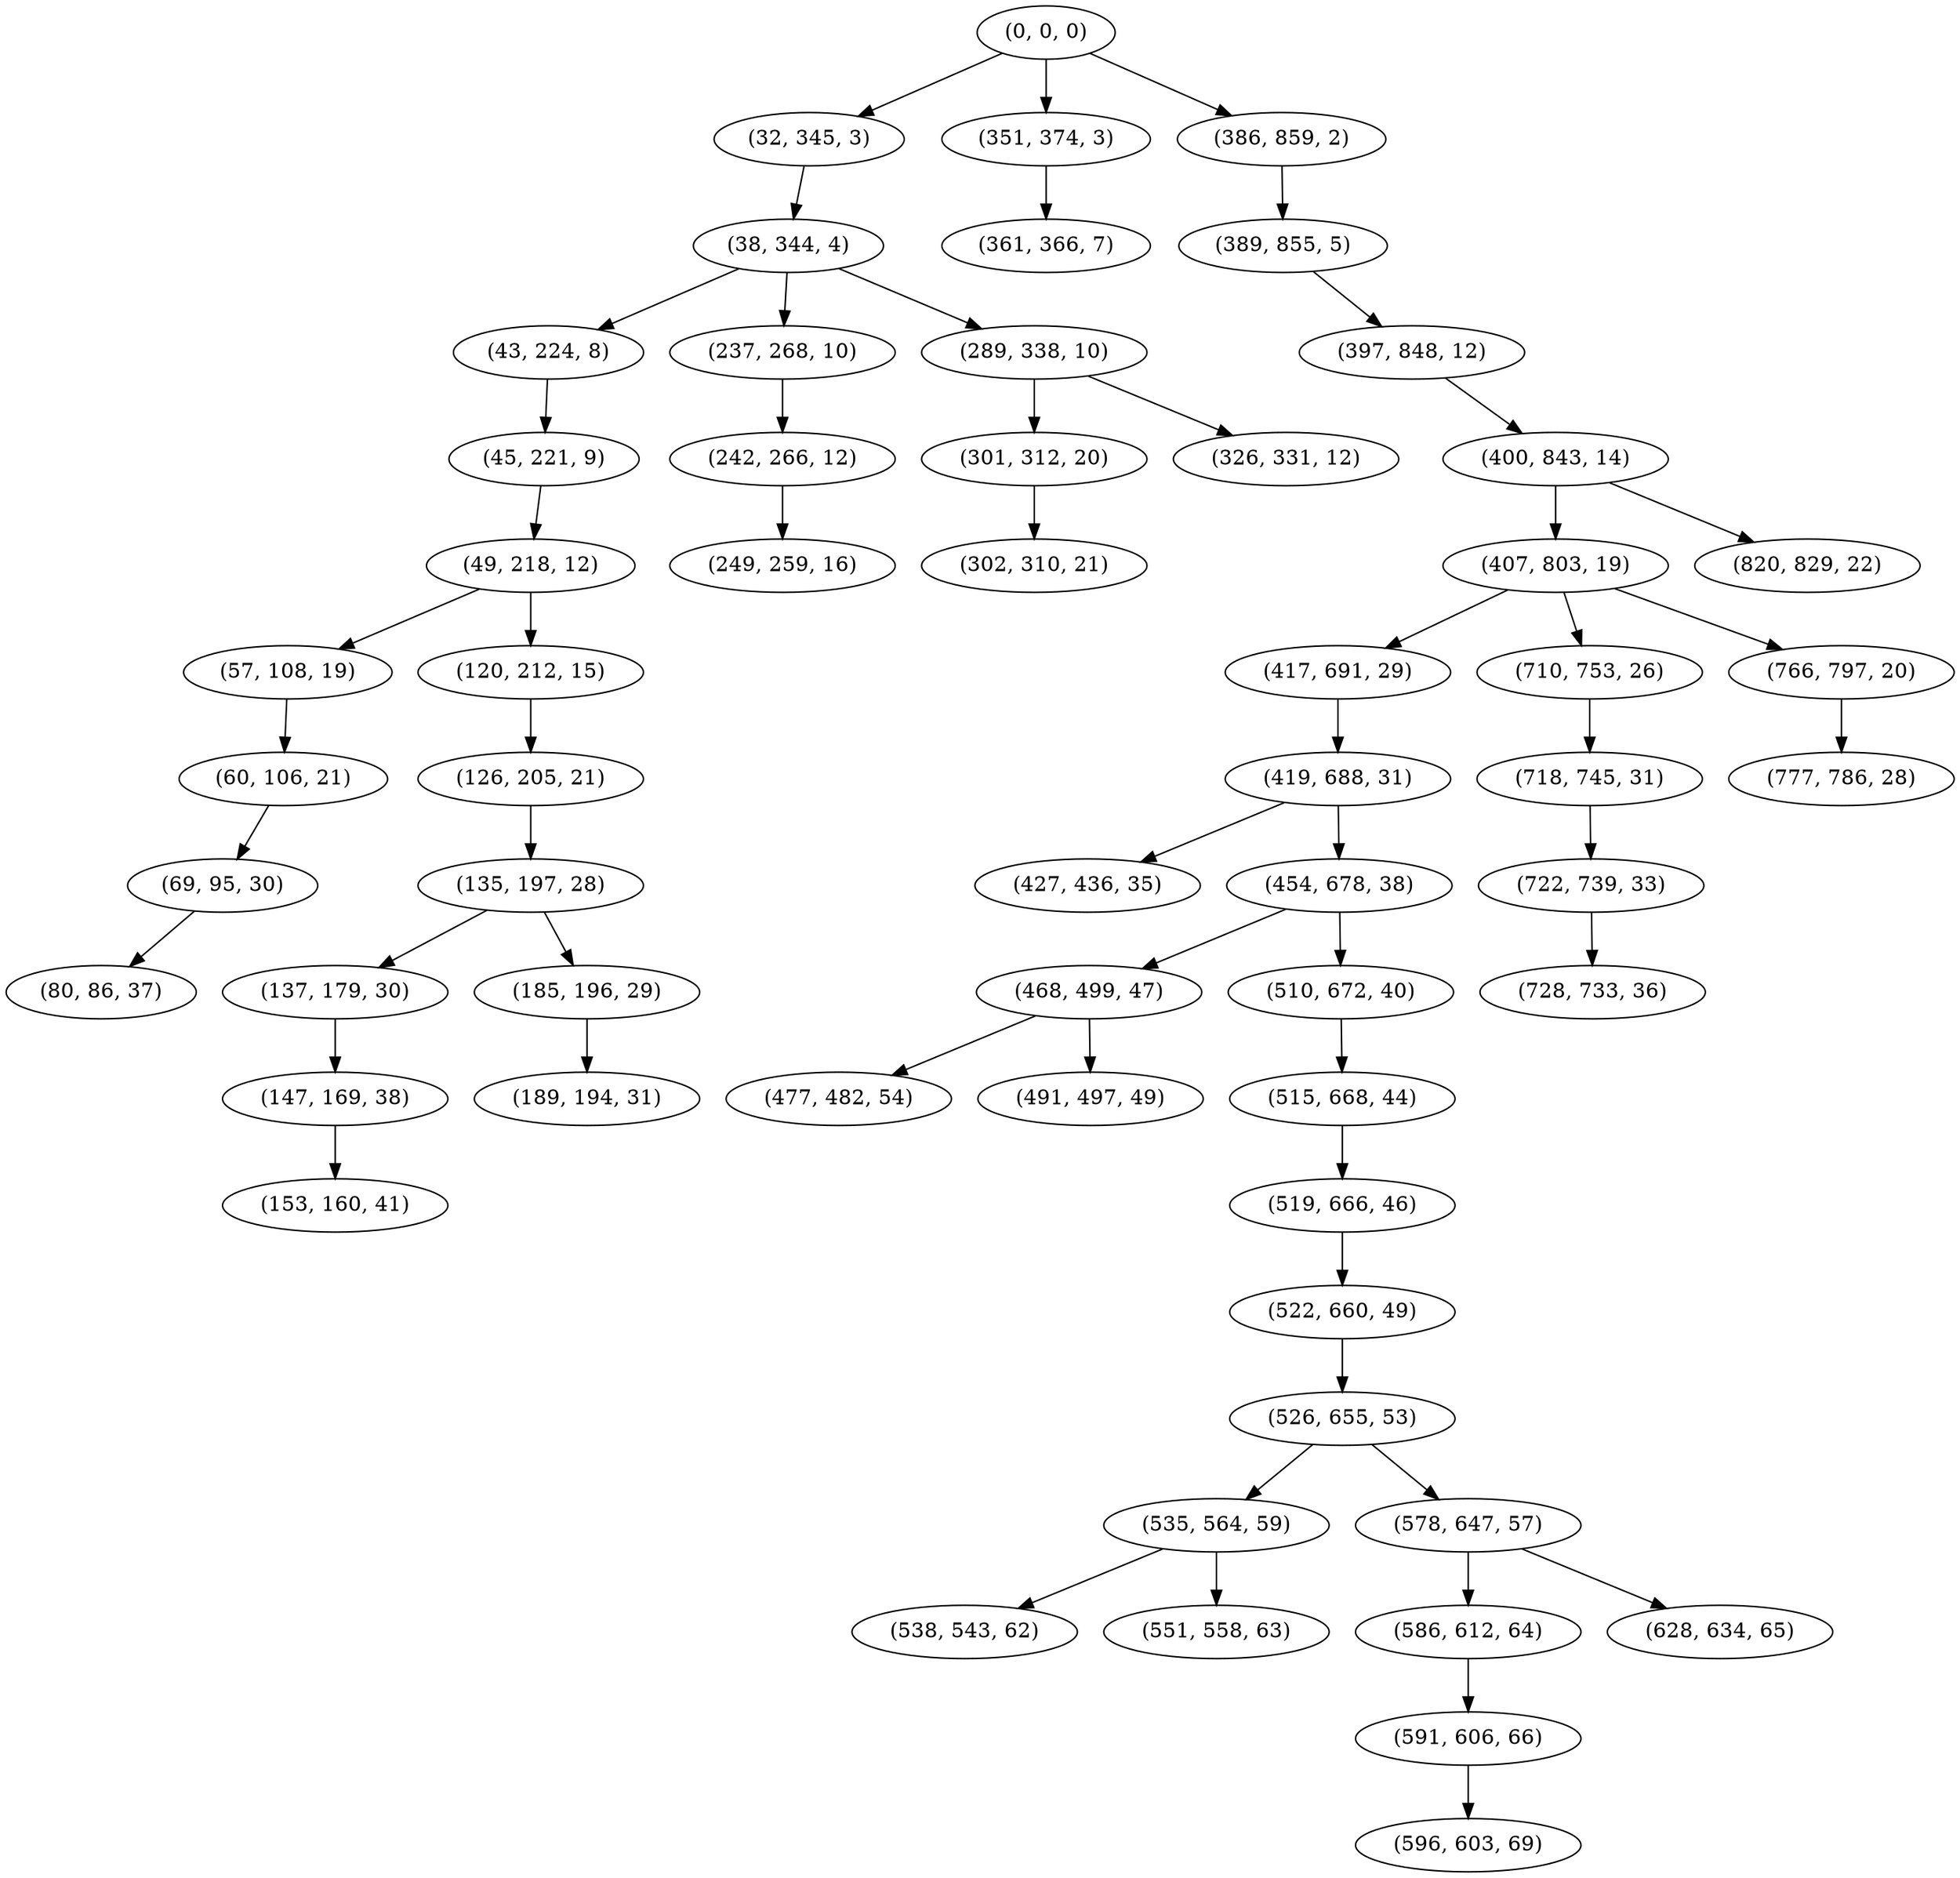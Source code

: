 digraph tree {
    "(0, 0, 0)";
    "(32, 345, 3)";
    "(38, 344, 4)";
    "(43, 224, 8)";
    "(45, 221, 9)";
    "(49, 218, 12)";
    "(57, 108, 19)";
    "(60, 106, 21)";
    "(69, 95, 30)";
    "(80, 86, 37)";
    "(120, 212, 15)";
    "(126, 205, 21)";
    "(135, 197, 28)";
    "(137, 179, 30)";
    "(147, 169, 38)";
    "(153, 160, 41)";
    "(185, 196, 29)";
    "(189, 194, 31)";
    "(237, 268, 10)";
    "(242, 266, 12)";
    "(249, 259, 16)";
    "(289, 338, 10)";
    "(301, 312, 20)";
    "(302, 310, 21)";
    "(326, 331, 12)";
    "(351, 374, 3)";
    "(361, 366, 7)";
    "(386, 859, 2)";
    "(389, 855, 5)";
    "(397, 848, 12)";
    "(400, 843, 14)";
    "(407, 803, 19)";
    "(417, 691, 29)";
    "(419, 688, 31)";
    "(427, 436, 35)";
    "(454, 678, 38)";
    "(468, 499, 47)";
    "(477, 482, 54)";
    "(491, 497, 49)";
    "(510, 672, 40)";
    "(515, 668, 44)";
    "(519, 666, 46)";
    "(522, 660, 49)";
    "(526, 655, 53)";
    "(535, 564, 59)";
    "(538, 543, 62)";
    "(551, 558, 63)";
    "(578, 647, 57)";
    "(586, 612, 64)";
    "(591, 606, 66)";
    "(596, 603, 69)";
    "(628, 634, 65)";
    "(710, 753, 26)";
    "(718, 745, 31)";
    "(722, 739, 33)";
    "(728, 733, 36)";
    "(766, 797, 20)";
    "(777, 786, 28)";
    "(820, 829, 22)";
    "(0, 0, 0)" -> "(32, 345, 3)";
    "(0, 0, 0)" -> "(351, 374, 3)";
    "(0, 0, 0)" -> "(386, 859, 2)";
    "(32, 345, 3)" -> "(38, 344, 4)";
    "(38, 344, 4)" -> "(43, 224, 8)";
    "(38, 344, 4)" -> "(237, 268, 10)";
    "(38, 344, 4)" -> "(289, 338, 10)";
    "(43, 224, 8)" -> "(45, 221, 9)";
    "(45, 221, 9)" -> "(49, 218, 12)";
    "(49, 218, 12)" -> "(57, 108, 19)";
    "(49, 218, 12)" -> "(120, 212, 15)";
    "(57, 108, 19)" -> "(60, 106, 21)";
    "(60, 106, 21)" -> "(69, 95, 30)";
    "(69, 95, 30)" -> "(80, 86, 37)";
    "(120, 212, 15)" -> "(126, 205, 21)";
    "(126, 205, 21)" -> "(135, 197, 28)";
    "(135, 197, 28)" -> "(137, 179, 30)";
    "(135, 197, 28)" -> "(185, 196, 29)";
    "(137, 179, 30)" -> "(147, 169, 38)";
    "(147, 169, 38)" -> "(153, 160, 41)";
    "(185, 196, 29)" -> "(189, 194, 31)";
    "(237, 268, 10)" -> "(242, 266, 12)";
    "(242, 266, 12)" -> "(249, 259, 16)";
    "(289, 338, 10)" -> "(301, 312, 20)";
    "(289, 338, 10)" -> "(326, 331, 12)";
    "(301, 312, 20)" -> "(302, 310, 21)";
    "(351, 374, 3)" -> "(361, 366, 7)";
    "(386, 859, 2)" -> "(389, 855, 5)";
    "(389, 855, 5)" -> "(397, 848, 12)";
    "(397, 848, 12)" -> "(400, 843, 14)";
    "(400, 843, 14)" -> "(407, 803, 19)";
    "(400, 843, 14)" -> "(820, 829, 22)";
    "(407, 803, 19)" -> "(417, 691, 29)";
    "(407, 803, 19)" -> "(710, 753, 26)";
    "(407, 803, 19)" -> "(766, 797, 20)";
    "(417, 691, 29)" -> "(419, 688, 31)";
    "(419, 688, 31)" -> "(427, 436, 35)";
    "(419, 688, 31)" -> "(454, 678, 38)";
    "(454, 678, 38)" -> "(468, 499, 47)";
    "(454, 678, 38)" -> "(510, 672, 40)";
    "(468, 499, 47)" -> "(477, 482, 54)";
    "(468, 499, 47)" -> "(491, 497, 49)";
    "(510, 672, 40)" -> "(515, 668, 44)";
    "(515, 668, 44)" -> "(519, 666, 46)";
    "(519, 666, 46)" -> "(522, 660, 49)";
    "(522, 660, 49)" -> "(526, 655, 53)";
    "(526, 655, 53)" -> "(535, 564, 59)";
    "(526, 655, 53)" -> "(578, 647, 57)";
    "(535, 564, 59)" -> "(538, 543, 62)";
    "(535, 564, 59)" -> "(551, 558, 63)";
    "(578, 647, 57)" -> "(586, 612, 64)";
    "(578, 647, 57)" -> "(628, 634, 65)";
    "(586, 612, 64)" -> "(591, 606, 66)";
    "(591, 606, 66)" -> "(596, 603, 69)";
    "(710, 753, 26)" -> "(718, 745, 31)";
    "(718, 745, 31)" -> "(722, 739, 33)";
    "(722, 739, 33)" -> "(728, 733, 36)";
    "(766, 797, 20)" -> "(777, 786, 28)";
}

